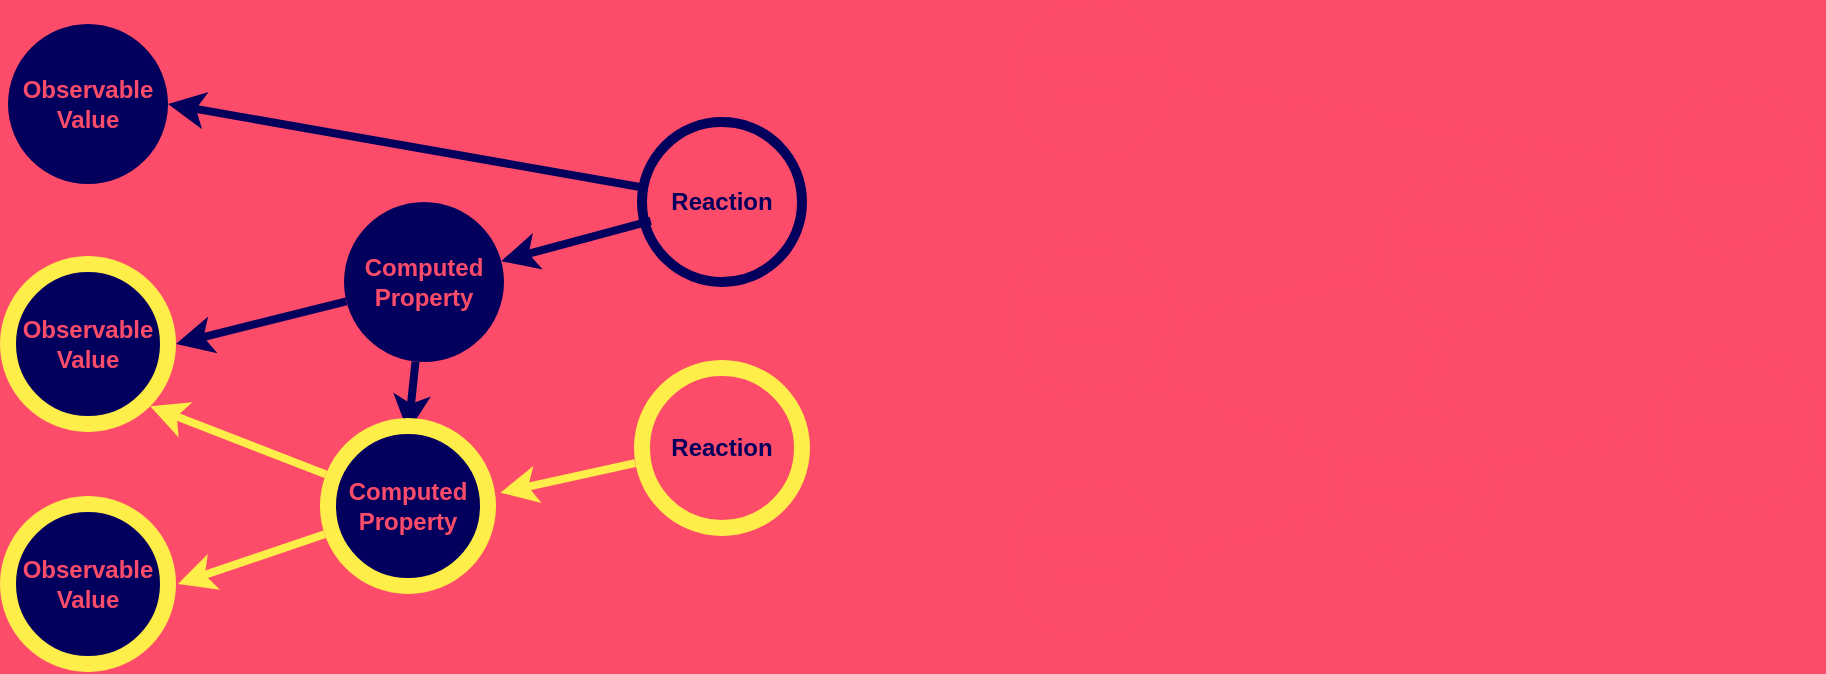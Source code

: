 <mxfile version="11.2.5" type="device" pages="1"><diagram id="0ff0392e-6119-2f87-a4b0-6f516b0cbbb7" name="Page-1"><mxGraphModel dx="1130" dy="745" grid="0" gridSize="10" guides="1" tooltips="1" connect="1" arrows="1" fold="1" page="0" pageScale="1" pageWidth="1600" pageHeight="1400" background="#FD4C69" math="0" shadow="0"><root><mxCell id="0"/><mxCell id="1" parent="0"/><mxCell id="2" value="Observable Value" style="ellipse;whiteSpace=wrap;aspect=fixed;fillColor=#03005D;strokeColor=none;strokeWidth=8;fontStyle=1;fontColor=#FD4C69;dashed=1;dashPattern=1 1;" parent="1" vertex="1"><mxGeometry x="26" y="85" width="80" height="80" as="geometry"/></mxCell><mxCell id="4" value="Observable Value" style="ellipse;whiteSpace=wrap;aspect=fixed;fillColor=#03005D;strokeColor=#FFEE4A;fontStyle=1;strokeWidth=8;fontColor=#FD4C69;" parent="1" vertex="1"><mxGeometry x="26" y="325" width="80" height="80" as="geometry"/></mxCell><mxCell id="16" style="edgeStyle=none;rounded=0;entryX=1;entryY=1;jettySize=auto;orthogonalLoop=1;strokeWidth=4;fillColor=#dae8fc;strokeColor=#FFEE4A;" parent="1" source="6" target="3" edge="1"><mxGeometry relative="1" as="geometry"/></mxCell><mxCell id="17" style="edgeStyle=none;rounded=0;jettySize=auto;orthogonalLoop=1;strokeWidth=4;fillColor=#dae8fc;strokeColor=#FFEE4A;" parent="1" source="6" edge="1"><mxGeometry relative="1" as="geometry"><mxPoint x="111" y="365" as="targetPoint"/></mxGeometry></mxCell><mxCell id="14" style="edgeStyle=none;rounded=0;entryX=1;entryY=0.5;jettySize=auto;orthogonalLoop=1;strokeWidth=4;fillColor=#dae8fc;strokeColor=#03005D;" parent="1" target="2" edge="1"><mxGeometry relative="1" as="geometry"><mxPoint x="344.151" y="166.849" as="sourcePoint"/></mxGeometry></mxCell><mxCell id="19" style="edgeStyle=none;rounded=0;jettySize=auto;orthogonalLoop=1;strokeWidth=4;fillColor=#dae8fc;strokeColor=#03005D;" parent="1" target="9" edge="1"><mxGeometry relative="1" as="geometry"><mxPoint x="347.392" y="183.392" as="sourcePoint"/></mxGeometry></mxCell><mxCell id="18" style="edgeStyle=none;rounded=0;entryX=1.025;entryY=0.413;entryPerimeter=0;jettySize=auto;orthogonalLoop=1;strokeWidth=4;fillColor=#dae8fc;strokeColor=#FFEE4A;exitX=-0.043;exitY=0.594;exitDx=0;exitDy=0;exitPerimeter=0;" parent="1" source="9olDpax5re3fcD1P3kPx-65" edge="1"><mxGeometry relative="1" as="geometry"><mxPoint x="343" y="318" as="sourcePoint"/><mxPoint x="272.2" y="319.344" as="targetPoint"/></mxGeometry></mxCell><mxCell id="15" style="edgeStyle=none;rounded=0;entryX=1;entryY=0.5;jettySize=auto;orthogonalLoop=1;strokeWidth=4;fillColor=#dae8fc;strokeColor=#03005D;" parent="1" source="9" target="3" edge="1"><mxGeometry relative="1" as="geometry"/></mxCell><mxCell id="22" style="edgeStyle=none;rounded=0;entryX=0.5;entryY=0.08;jettySize=auto;orthogonalLoop=1;strokeWidth=4;fillColor=#dae8fc;strokeColor=#03005D;entryPerimeter=0;jumpSize=6;" parent="1" source="9" target="6" edge="1"><mxGeometry relative="1" as="geometry"/></mxCell><mxCell id="3" value="Observable Value" style="ellipse;whiteSpace=wrap;aspect=fixed;fillColor=#03005D;strokeColor=#FFEE4A;strokeWidth=8;fontStyle=1;perimeterSpacing=4;fontColor=#FD4C69;" parent="1" vertex="1"><mxGeometry x="26" y="205" width="80" height="80" as="geometry"/></mxCell><mxCell id="6" value="Computed Property" style="ellipse;whiteSpace=wrap;aspect=fixed;fillColor=#03005D;strokeColor=#FFEE4A;strokeWidth=8;fontStyle=1;fontColor=#FD4C69;perimeterSpacing=4;" parent="1" vertex="1"><mxGeometry x="186" y="286" width="80" height="80" as="geometry"/></mxCell><mxCell id="9" value="Computed Property" style="ellipse;whiteSpace=wrap;aspect=fixed;fillColor=#03005D;strokeColor=none;strokeWidth=8;fontColor=#FD4C69;fontStyle=1;perimeterSpacing=0;gradientColor=none;gradientDirection=east;dashed=1;dashPattern=1 1;" parent="1" vertex="1"><mxGeometry x="194" y="174" width="80" height="80" as="geometry"/></mxCell><mxCell id="40" value="Observable Value" style="ellipse;whiteSpace=wrap;aspect=fixed;fillColor=#FD4C69;strokeColor=none;strokeWidth=1;fontStyle=1;fontColor=#FD4C69;" parent="1" vertex="1"><mxGeometry x="527" y="73" width="80" height="80" as="geometry"/></mxCell><mxCell id="41" value="Observable Value" style="ellipse;whiteSpace=wrap;aspect=fixed;fillColor=#FD4C69;strokeColor=none;fontStyle=1;fontColor=#FD4C69;" parent="1" vertex="1"><mxGeometry x="527" y="313" width="80" height="80" as="geometry"/></mxCell><mxCell id="42" style="edgeStyle=none;rounded=0;entryX=1;entryY=1;jettySize=auto;orthogonalLoop=1;strokeWidth=4;fillColor=#dae8fc;strokeColor=#FD4C69;startArrow=classic;startFill=1;endArrow=none;endFill=0;" parent="1" source="50" target="49" edge="1"><mxGeometry relative="1" as="geometry"/></mxCell><mxCell id="43" style="edgeStyle=none;rounded=0;entryX=1;entryY=0.5;jettySize=auto;orthogonalLoop=1;strokeWidth=4;fillColor=#dae8fc;strokeColor=#FD4C69;startArrow=classic;startFill=1;endArrow=none;endFill=0;" parent="1" source="50" target="41" edge="1"><mxGeometry relative="1" as="geometry"/></mxCell><mxCell id="44" style="edgeStyle=none;rounded=0;entryX=1;entryY=0.5;jettySize=auto;orthogonalLoop=1;strokeWidth=4;fillColor=#dae8fc;strokeColor=#FD4C69;startArrow=classic;startFill=1;endArrow=none;endFill=0;" parent="1" target="40" edge="1"><mxGeometry relative="1" as="geometry"><mxPoint x="844.605" y="155.072" as="sourcePoint"/></mxGeometry></mxCell><mxCell id="45" style="edgeStyle=none;rounded=0;jettySize=auto;orthogonalLoop=1;strokeWidth=4;fillColor=#dae8fc;strokeColor=#FD4C69;endArrow=none;endFill=0;startArrow=classic;startFill=1;" parent="1" target="53" edge="1"><mxGeometry relative="1" as="geometry"><mxPoint x="845.448" y="172.663" as="sourcePoint"/></mxGeometry></mxCell><mxCell id="46" style="edgeStyle=none;rounded=0;jettySize=auto;orthogonalLoop=1;strokeWidth=4;fillColor=#dae8fc;strokeColor=#FD4C69;startArrow=classic;startFill=1;endArrow=none;endFill=0;" parent="1" edge="1"><mxGeometry relative="1" as="geometry"><mxPoint x="841" y="287" as="sourcePoint"/><mxPoint x="768" y="305" as="targetPoint"/></mxGeometry></mxCell><mxCell id="47" style="edgeStyle=none;rounded=0;entryX=1;entryY=0.5;jettySize=auto;orthogonalLoop=1;strokeWidth=4;fillColor=#dae8fc;strokeColor=#FD4C69;startArrow=classic;startFill=1;endArrow=none;endFill=0;" parent="1" source="53" target="49" edge="1"><mxGeometry relative="1" as="geometry"/></mxCell><mxCell id="48" style="edgeStyle=none;rounded=0;entryX=0.5;entryY=0.08;jettySize=auto;orthogonalLoop=1;strokeWidth=4;fillColor=#dae8fc;strokeColor=#FD4C69;entryPerimeter=0;jumpSize=6;startArrow=classic;startFill=1;endArrow=none;endFill=0;exitX=0.318;exitY=0.998;exitDx=0;exitDy=0;exitPerimeter=0;" parent="1" source="53" target="50" edge="1"><mxGeometry relative="1" as="geometry"/></mxCell><mxCell id="49" value="Observable Value" style="ellipse;whiteSpace=wrap;aspect=fixed;fillColor=#FD4C69;strokeColor=#FD4C69;strokeWidth=8;fontStyle=1;perimeterSpacing=4;fontColor=#FD4C69;" parent="1" vertex="1"><mxGeometry x="527" y="193" width="80" height="80" as="geometry"/></mxCell><mxCell id="50" value="Computed Property" style="ellipse;whiteSpace=wrap;aspect=fixed;fillColor=#FD4C69;strokeColor=#FD4C69;strokeWidth=8;fontStyle=1;fontColor=#FD4C69;perimeterSpacing=4;" parent="1" vertex="1"><mxGeometry x="687" y="274" width="80" height="80" as="geometry"/></mxCell><mxCell id="53" value="Computed Property" style="ellipse;whiteSpace=wrap;aspect=fixed;fillColor=#FD4C69;strokeColor=#FD4C69;strokeWidth=8;fontColor=#FD4C69;fontStyle=1;perimeterSpacing=0;" parent="1" vertex="1"><mxGeometry x="715" y="158" width="80" height="80" as="geometry"/></mxCell><mxCell id="9olDpax5re3fcD1P3kPx-63" value="Reaction" style="ellipse;whiteSpace=wrap;html=1;aspect=fixed;strokeColor=#03005D;strokeWidth=5;fillColor=none;fontFamily=Helvetica;fontColor=#03005D;fontStyle=1" vertex="1" parent="1"><mxGeometry x="343" y="134" width="80" height="80" as="geometry"/></mxCell><mxCell id="9olDpax5re3fcD1P3kPx-65" value="Reaction" style="ellipse;whiteSpace=wrap;html=1;aspect=fixed;strokeColor=#FFEE4A;strokeWidth=8;fillColor=none;fontFamily=Helvetica;fontColor=#03005D;fontStyle=1" vertex="1" parent="1"><mxGeometry x="343" y="257" width="80" height="80" as="geometry"/></mxCell><mxCell id="9olDpax5re3fcD1P3kPx-66" value="Reaction" style="ellipse;whiteSpace=wrap;html=1;aspect=fixed;strokeColor=#FD4C69;strokeWidth=8;fillColor=none;fontFamily=Helvetica;fontColor=#FD4C69;fontStyle=1" vertex="1" parent="1"><mxGeometry x="850" y="118" width="80" height="80" as="geometry"/></mxCell><mxCell id="9olDpax5re3fcD1P3kPx-67" value="Reaction" style="ellipse;whiteSpace=wrap;html=1;aspect=fixed;strokeColor=#FD4C69;strokeWidth=8;fillColor=none;fontFamily=Helvetica;fontColor=#FD4C69;fontStyle=1" vertex="1" parent="1"><mxGeometry x="850" y="249" width="80" height="80" as="geometry"/></mxCell></root></mxGraphModel></diagram></mxfile>
